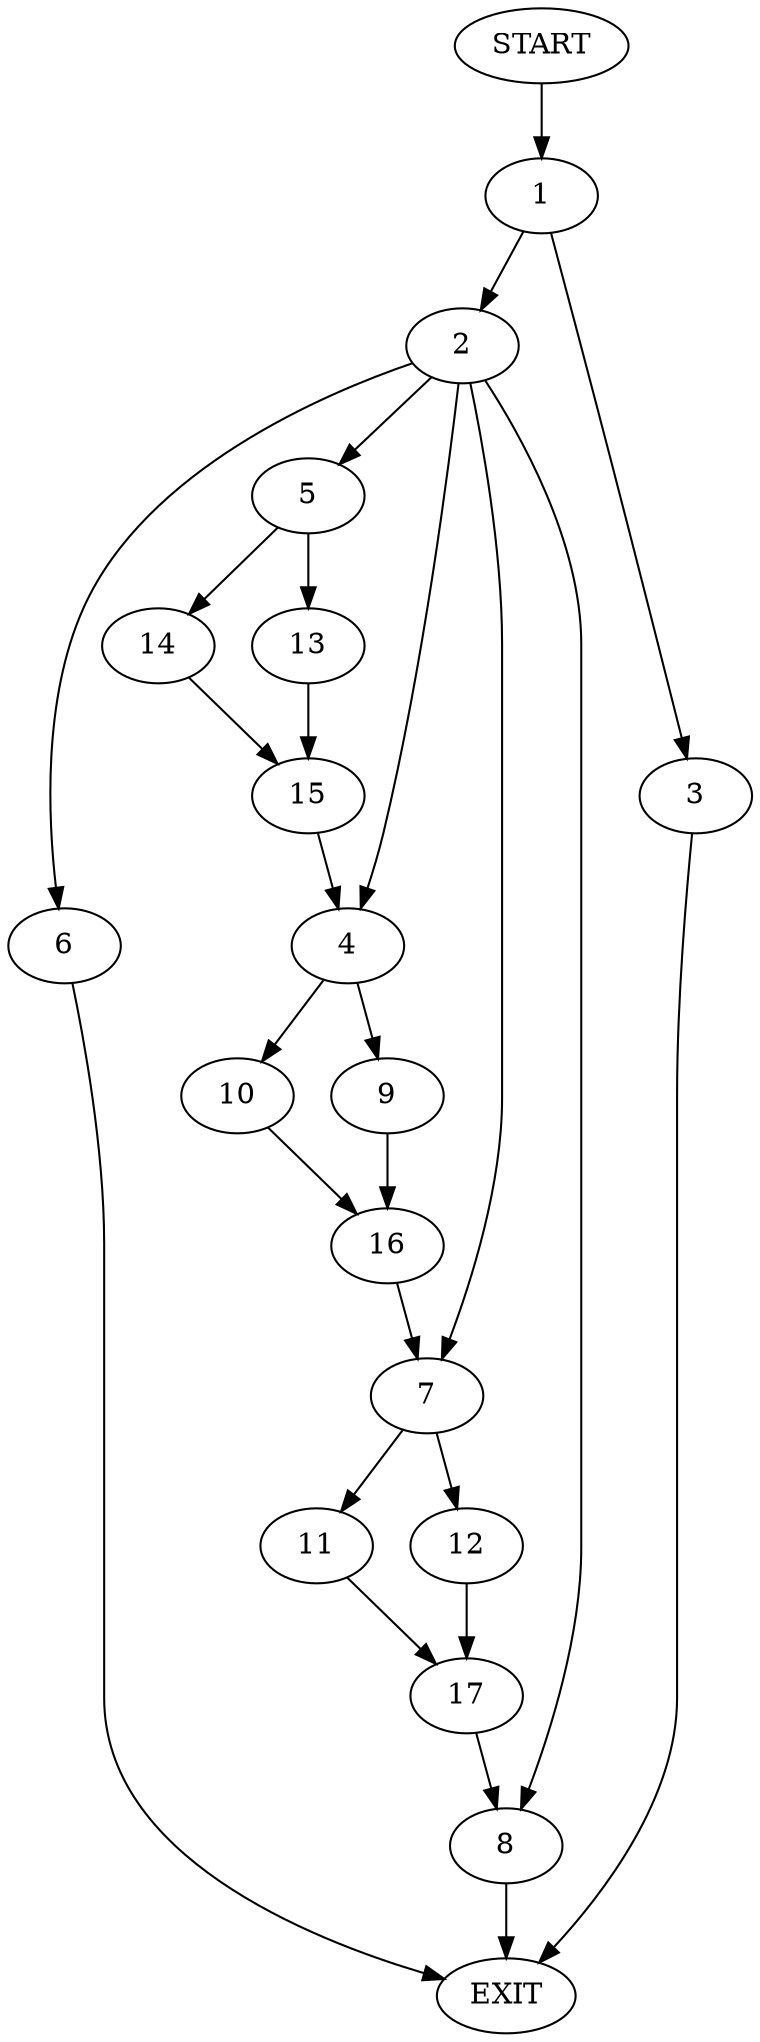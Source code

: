 digraph {
0 [label="START"]
18 [label="EXIT"]
0 -> 1
1 -> 2
1 -> 3
2 -> 4
2 -> 5
2 -> 6
2 -> 7
2 -> 8
3 -> 18
4 -> 9
4 -> 10
6 -> 18
7 -> 11
7 -> 12
5 -> 13
5 -> 14
8 -> 18
13 -> 15
14 -> 15
15 -> 4
9 -> 16
10 -> 16
16 -> 7
11 -> 17
12 -> 17
17 -> 8
}
